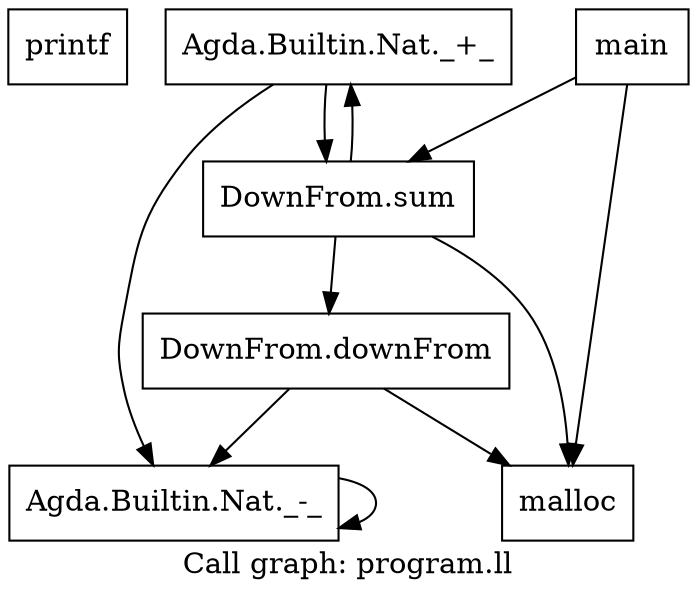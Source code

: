 digraph "Call graph: program.ll" {
	label="Call graph: program.ll";

	Node0x5e9b80 [shape=record,label="{printf}"];
	Node0x5e9c60 [shape=record,label="{malloc}"];
	Node0x5e9ce0 [shape=record,label="{DownFrom.downFrom}"];
	Node0x5e9ce0 -> Node0x5fbc50;
	Node0x5e9ce0 -> Node0x5e9c60;
	Node0x5fbdb0 [shape=record,label="{DownFrom.sum}"];
	Node0x5fbdb0 -> Node0x5e9ce0;
	Node0x5fbdb0 -> Node0x5e9c60;
	Node0x5fbdb0 -> Node0x5fbe30;
	Node0x5fbf60 [shape=record,label="{main}"];
	Node0x5fbf60 -> Node0x5e9c60;
	Node0x5fbf60 -> Node0x5fbdb0;
	Node0x5fbe30 [shape=record,label="{Agda.Builtin.Nat._+_}"];
	Node0x5fbe30 -> Node0x5fbdb0;
	Node0x5fbe30 -> Node0x5fbc50;
	Node0x5fbc50 [shape=record,label="{Agda.Builtin.Nat._-_}"];
	Node0x5fbc50 -> Node0x5fbc50;
}
